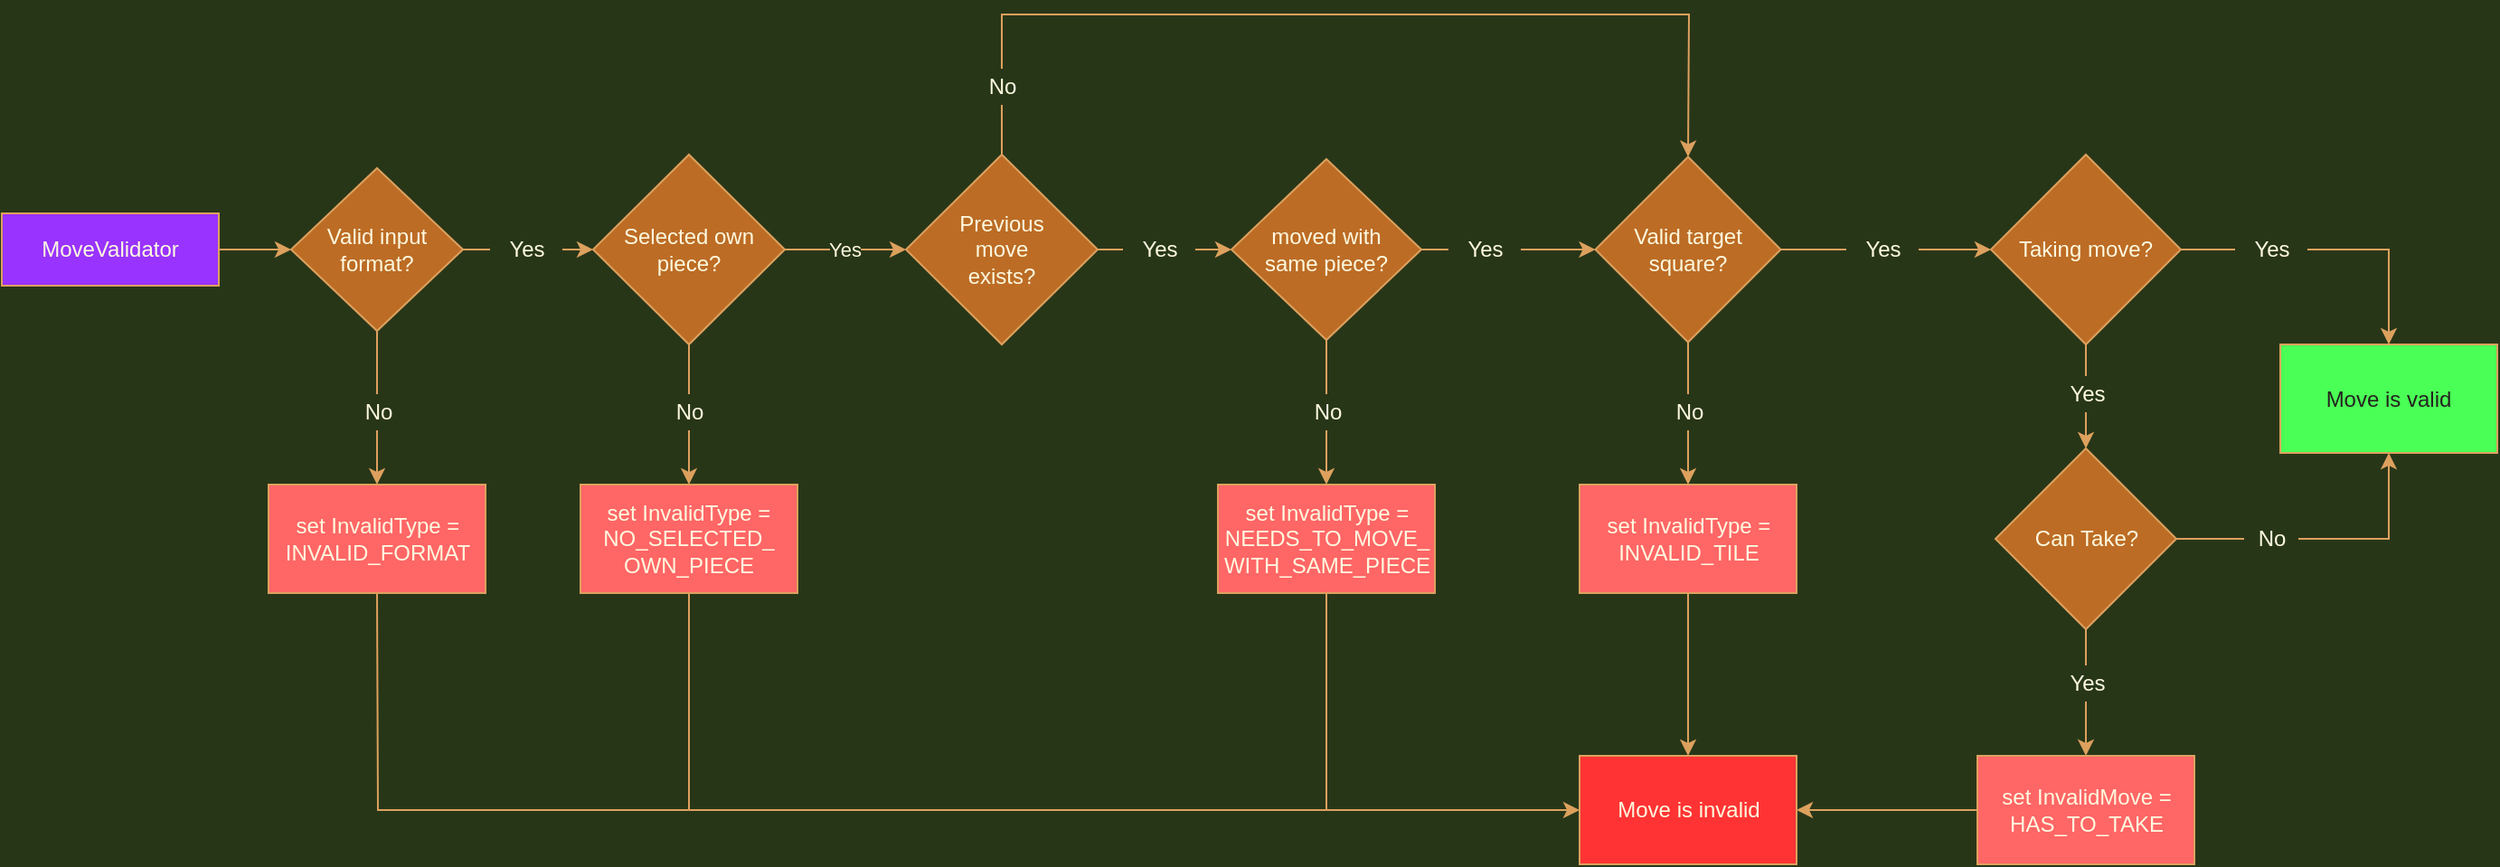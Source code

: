 <mxfile version="16.6.2" type="device"><diagram id="C5RBs43oDa-KdzZeNtuy" name="Page-1"><mxGraphModel dx="2585" dy="1385" grid="1" gridSize="10" guides="1" tooltips="1" connect="1" arrows="1" fold="1" page="1" pageScale="1" pageWidth="1654" pageHeight="1169" background="#283618" math="0" shadow="0"><root><mxCell id="WIyWlLk6GJQsqaUBKTNV-0"/><mxCell id="WIyWlLk6GJQsqaUBKTNV-1" parent="WIyWlLk6GJQsqaUBKTNV-0"/><mxCell id="WIyWlLk6GJQsqaUBKTNV-3" value="MoveValidator" style="rounded=0;whiteSpace=wrap;html=1;fontSize=12;glass=0;strokeWidth=1;shadow=0;fillColor=#9933FF;strokeColor=#DDA15E;fontColor=#FEFAE0;" parent="WIyWlLk6GJQsqaUBKTNV-1" vertex="1"><mxGeometry x="137" y="460" width="120" height="40" as="geometry"/></mxCell><mxCell id="5MT0Z-hDR_yx_rqy7XpR-117" style="edgeStyle=orthogonalEdgeStyle;orthogonalLoop=1;jettySize=auto;html=1;exitX=0.5;exitY=1;exitDx=0;exitDy=0;entryX=0.5;entryY=0;entryDx=0;entryDy=0;fontColor=#FEFAE0;strokeColor=#DDA15E;fillColor=#BC6C25;startArrow=none;" edge="1" parent="WIyWlLk6GJQsqaUBKTNV-1" source="5MT0Z-hDR_yx_rqy7XpR-118" target="5MT0Z-hDR_yx_rqy7XpR-47"><mxGeometry relative="1" as="geometry"/></mxCell><mxCell id="5MT0Z-hDR_yx_rqy7XpR-2" value="Selected own piece?" style="rhombus;whiteSpace=wrap;html=1;fillColor=#BC6C25;strokeColor=#DDA15E;fontColor=#FEFAE0;rounded=0;" vertex="1" parent="WIyWlLk6GJQsqaUBKTNV-1"><mxGeometry x="464" y="427.5" width="106" height="105" as="geometry"/></mxCell><mxCell id="5MT0Z-hDR_yx_rqy7XpR-5" value="&lt;div&gt;Previous&lt;/div&gt;&lt;div&gt;move&lt;/div&gt;&lt;div&gt;exists?&lt;br&gt;&lt;/div&gt;" style="rhombus;whiteSpace=wrap;html=1;fillColor=#BC6C25;strokeColor=#DDA15E;fontColor=#FEFAE0;rounded=0;" vertex="1" parent="WIyWlLk6GJQsqaUBKTNV-1"><mxGeometry x="637" y="427.5" width="106" height="105" as="geometry"/></mxCell><mxCell id="5MT0Z-hDR_yx_rqy7XpR-7" value="" style="endArrow=classic;html=1;rounded=0;entryX=0;entryY=0.5;entryDx=0;entryDy=0;exitX=1;exitY=0.5;exitDx=0;exitDy=0;labelBackgroundColor=#283618;strokeColor=#DDA15E;fontColor=#FEFAE0;" edge="1" parent="WIyWlLk6GJQsqaUBKTNV-1" source="5MT0Z-hDR_yx_rqy7XpR-2" target="5MT0Z-hDR_yx_rqy7XpR-5"><mxGeometry width="50" height="50" relative="1" as="geometry"><mxPoint x="497" y="750" as="sourcePoint"/><mxPoint x="547" y="700" as="targetPoint"/><Array as="points"/></mxGeometry></mxCell><mxCell id="5MT0Z-hDR_yx_rqy7XpR-9" value="Yes" style="edgeLabel;html=1;align=center;verticalAlign=middle;resizable=0;points=[];labelBackgroundColor=#283618;fontColor=#FEFAE0;rounded=0;" vertex="1" connectable="0" parent="5MT0Z-hDR_yx_rqy7XpR-7"><mxGeometry x="-0.25" relative="1" as="geometry"><mxPoint x="8" as="offset"/></mxGeometry></mxCell><mxCell id="5MT0Z-hDR_yx_rqy7XpR-10" value="Valid input format?" style="rhombus;whiteSpace=wrap;html=1;fillColor=#BC6C25;strokeColor=#DDA15E;fontColor=#FEFAE0;rounded=0;" vertex="1" parent="WIyWlLk6GJQsqaUBKTNV-1"><mxGeometry x="297" y="435" width="95" height="90" as="geometry"/></mxCell><mxCell id="5MT0Z-hDR_yx_rqy7XpR-13" value="" style="endArrow=classic;html=1;rounded=0;exitX=1;exitY=0.5;exitDx=0;exitDy=0;entryX=0;entryY=0.5;entryDx=0;entryDy=0;labelBackgroundColor=#283618;strokeColor=#DDA15E;fontColor=#FEFAE0;" edge="1" parent="WIyWlLk6GJQsqaUBKTNV-1" source="WIyWlLk6GJQsqaUBKTNV-3" target="5MT0Z-hDR_yx_rqy7XpR-10"><mxGeometry width="50" height="50" relative="1" as="geometry"><mxPoint x="497" y="750" as="sourcePoint"/><mxPoint x="547" y="700" as="targetPoint"/></mxGeometry></mxCell><mxCell id="5MT0Z-hDR_yx_rqy7XpR-17" value="" style="endArrow=classic;html=1;rounded=0;exitX=1;exitY=0.5;exitDx=0;exitDy=0;entryX=0;entryY=0.5;entryDx=0;entryDy=0;startArrow=none;labelBackgroundColor=#283618;strokeColor=#DDA15E;fontColor=#FEFAE0;" edge="1" parent="WIyWlLk6GJQsqaUBKTNV-1" source="5MT0Z-hDR_yx_rqy7XpR-18" target="5MT0Z-hDR_yx_rqy7XpR-2"><mxGeometry width="50" height="50" relative="1" as="geometry"><mxPoint x="497" y="750" as="sourcePoint"/><mxPoint x="332" y="597.5" as="targetPoint"/></mxGeometry></mxCell><mxCell id="5MT0Z-hDR_yx_rqy7XpR-21" value="" style="endArrow=classic;html=1;rounded=0;entryX=0;entryY=0.5;entryDx=0;entryDy=0;startArrow=none;labelBackgroundColor=#283618;strokeColor=#DDA15E;fontColor=#FEFAE0;" edge="1" parent="WIyWlLk6GJQsqaUBKTNV-1" source="5MT0Z-hDR_yx_rqy7XpR-66" target="5MT0Z-hDR_yx_rqy7XpR-23"><mxGeometry width="50" height="50" relative="1" as="geometry"><mxPoint x="497" y="810" as="sourcePoint"/><mxPoint x="332" y="950" as="targetPoint"/></mxGeometry></mxCell><mxCell id="5MT0Z-hDR_yx_rqy7XpR-92" style="edgeStyle=orthogonalEdgeStyle;rounded=0;orthogonalLoop=1;jettySize=auto;html=1;exitX=1;exitY=0.5;exitDx=0;exitDy=0;entryX=0;entryY=0.5;entryDx=0;entryDy=0;startArrow=none;labelBackgroundColor=#283618;strokeColor=#DDA15E;fontColor=#FEFAE0;" edge="1" parent="WIyWlLk6GJQsqaUBKTNV-1" source="5MT0Z-hDR_yx_rqy7XpR-25" target="5MT0Z-hDR_yx_rqy7XpR-32"><mxGeometry relative="1" as="geometry"/></mxCell><mxCell id="5MT0Z-hDR_yx_rqy7XpR-120" style="edgeStyle=orthogonalEdgeStyle;orthogonalLoop=1;jettySize=auto;html=1;exitX=0.5;exitY=1;exitDx=0;exitDy=0;entryX=0.5;entryY=0;entryDx=0;entryDy=0;fontColor=#FEFAE0;strokeColor=#DDA15E;fillColor=#BC6C25;startArrow=none;" edge="1" parent="WIyWlLk6GJQsqaUBKTNV-1" source="5MT0Z-hDR_yx_rqy7XpR-121" target="5MT0Z-hDR_yx_rqy7XpR-71"><mxGeometry relative="1" as="geometry"/></mxCell><mxCell id="5MT0Z-hDR_yx_rqy7XpR-23" value="&lt;div&gt;moved with &lt;br&gt;&lt;/div&gt;&lt;div&gt;same piece?&lt;/div&gt;" style="rhombus;whiteSpace=wrap;html=1;fillColor=#BC6C25;strokeColor=#DDA15E;fontColor=#FEFAE0;rounded=0;" vertex="1" parent="WIyWlLk6GJQsqaUBKTNV-1"><mxGeometry x="817" y="430" width="105" height="100" as="geometry"/></mxCell><mxCell id="5MT0Z-hDR_yx_rqy7XpR-97" style="edgeStyle=orthogonalEdgeStyle;rounded=0;orthogonalLoop=1;jettySize=auto;html=1;exitX=0.5;exitY=1;exitDx=0;exitDy=0;entryX=0.5;entryY=0;entryDx=0;entryDy=0;startArrow=none;labelBackgroundColor=#283618;strokeColor=#DDA15E;fontColor=#FEFAE0;" edge="1" parent="WIyWlLk6GJQsqaUBKTNV-1" source="5MT0Z-hDR_yx_rqy7XpR-98" target="5MT0Z-hDR_yx_rqy7XpR-58"><mxGeometry relative="1" as="geometry"/></mxCell><mxCell id="5MT0Z-hDR_yx_rqy7XpR-126" style="edgeStyle=orthogonalEdgeStyle;orthogonalLoop=1;jettySize=auto;html=1;exitX=1;exitY=0.5;exitDx=0;exitDy=0;entryX=0.5;entryY=0;entryDx=0;entryDy=0;fontColor=#FEFAE0;strokeColor=#DDA15E;fillColor=#BC6C25;rounded=0;startArrow=none;" edge="1" parent="WIyWlLk6GJQsqaUBKTNV-1" source="5MT0Z-hDR_yx_rqy7XpR-127" target="5MT0Z-hDR_yx_rqy7XpR-40"><mxGeometry relative="1" as="geometry"/></mxCell><mxCell id="5MT0Z-hDR_yx_rqy7XpR-28" value="Taking move?" style="rhombus;whiteSpace=wrap;html=1;fillColor=#BC6C25;strokeColor=#DDA15E;fontColor=#FEFAE0;rounded=0;" vertex="1" parent="WIyWlLk6GJQsqaUBKTNV-1"><mxGeometry x="1237" y="427.5" width="105" height="105" as="geometry"/></mxCell><mxCell id="5MT0Z-hDR_yx_rqy7XpR-94" style="edgeStyle=orthogonalEdgeStyle;rounded=0;orthogonalLoop=1;jettySize=auto;html=1;exitX=1;exitY=0.5;exitDx=0;exitDy=0;entryX=0;entryY=0.5;entryDx=0;entryDy=0;startArrow=none;labelBackgroundColor=#283618;strokeColor=#DDA15E;fontColor=#FEFAE0;" edge="1" parent="WIyWlLk6GJQsqaUBKTNV-1" source="5MT0Z-hDR_yx_rqy7XpR-95" target="5MT0Z-hDR_yx_rqy7XpR-28"><mxGeometry relative="1" as="geometry"/></mxCell><mxCell id="5MT0Z-hDR_yx_rqy7XpR-123" style="edgeStyle=orthogonalEdgeStyle;orthogonalLoop=1;jettySize=auto;html=1;exitX=0.5;exitY=1;exitDx=0;exitDy=0;entryX=0.5;entryY=0;entryDx=0;entryDy=0;fontColor=#FEFAE0;strokeColor=#DDA15E;fillColor=#BC6C25;startArrow=none;" edge="1" parent="WIyWlLk6GJQsqaUBKTNV-1" source="5MT0Z-hDR_yx_rqy7XpR-124" target="5MT0Z-hDR_yx_rqy7XpR-83"><mxGeometry relative="1" as="geometry"/></mxCell><mxCell id="5MT0Z-hDR_yx_rqy7XpR-32" value="&lt;div&gt;Valid target &lt;br&gt;&lt;/div&gt;&lt;div&gt;square?&lt;br&gt;&lt;/div&gt;" style="rhombus;whiteSpace=wrap;html=1;fillColor=#BC6C25;strokeColor=#DDA15E;fontColor=#FEFAE0;rounded=0;" vertex="1" parent="WIyWlLk6GJQsqaUBKTNV-1"><mxGeometry x="1018.25" y="428.75" width="102.5" height="102.5" as="geometry"/></mxCell><mxCell id="5MT0Z-hDR_yx_rqy7XpR-39" value="Move is invalid" style="rounded=0;whiteSpace=wrap;html=1;fillColor=#FF3333;strokeColor=#DDA15E;fontColor=#FEFAE0;" vertex="1" parent="WIyWlLk6GJQsqaUBKTNV-1"><mxGeometry x="1009.5" y="760" width="120" height="60" as="geometry"/></mxCell><mxCell id="5MT0Z-hDR_yx_rqy7XpR-40" value="Move is valid" style="rounded=0;whiteSpace=wrap;html=1;fillColor=#4AFF56;strokeColor=#DDA15E;fontColor=#24231F;" vertex="1" parent="WIyWlLk6GJQsqaUBKTNV-1"><mxGeometry x="1397" y="532.5" width="120" height="60" as="geometry"/></mxCell><mxCell id="5MT0Z-hDR_yx_rqy7XpR-43" value="set InvalidType = INVALID_FORMAT" style="rounded=0;whiteSpace=wrap;html=1;fillColor=#FF6666;strokeColor=#DDA15E;fontColor=#FEFAE0;" vertex="1" parent="WIyWlLk6GJQsqaUBKTNV-1"><mxGeometry x="284.5" y="610" width="120" height="60" as="geometry"/></mxCell><mxCell id="5MT0Z-hDR_yx_rqy7XpR-44" value="" style="endArrow=classic;html=1;rounded=0;exitX=0.5;exitY=1;exitDx=0;exitDy=0;entryX=0.5;entryY=0;entryDx=0;entryDy=0;startArrow=none;labelBackgroundColor=#283618;strokeColor=#DDA15E;fontColor=#FEFAE0;" edge="1" parent="WIyWlLk6GJQsqaUBKTNV-1" source="5MT0Z-hDR_yx_rqy7XpR-45" target="5MT0Z-hDR_yx_rqy7XpR-43"><mxGeometry width="50" height="50" relative="1" as="geometry"><mxPoint x="497" y="690" as="sourcePoint"/><mxPoint x="547" y="640" as="targetPoint"/></mxGeometry></mxCell><mxCell id="5MT0Z-hDR_yx_rqy7XpR-47" value="&lt;div&gt;set InvalidType = NO_SELECTED_&lt;/div&gt;&lt;div&gt;OWN_PIECE&lt;/div&gt;" style="rounded=0;whiteSpace=wrap;html=1;fillColor=#FF6666;strokeColor=#DDA15E;fontColor=#FEFAE0;" vertex="1" parent="WIyWlLk6GJQsqaUBKTNV-1"><mxGeometry x="457" y="610" width="120" height="60" as="geometry"/></mxCell><mxCell id="5MT0Z-hDR_yx_rqy7XpR-53" value="" style="endArrow=classic;html=1;rounded=0;startArrow=none;entryX=0.5;entryY=0;entryDx=0;entryDy=0;labelBackgroundColor=#283618;strokeColor=#DDA15E;fontColor=#FEFAE0;" edge="1" parent="WIyWlLk6GJQsqaUBKTNV-1" source="5MT0Z-hDR_yx_rqy7XpR-51" target="5MT0Z-hDR_yx_rqy7XpR-32"><mxGeometry width="50" height="50" relative="1" as="geometry"><mxPoint x="690" y="590" as="sourcePoint"/><mxPoint x="187" y="823" as="targetPoint"/><Array as="points"><mxPoint x="690" y="350"/><mxPoint x="1070" y="350"/></Array></mxGeometry></mxCell><mxCell id="5MT0Z-hDR_yx_rqy7XpR-51" value="No" style="text;html=1;align=center;verticalAlign=middle;resizable=0;points=[];autosize=1;strokeColor=none;fillColor=none;fontColor=#FEFAE0;rounded=0;" vertex="1" parent="WIyWlLk6GJQsqaUBKTNV-1"><mxGeometry x="675" y="380" width="30" height="20" as="geometry"/></mxCell><mxCell id="5MT0Z-hDR_yx_rqy7XpR-54" value="" style="endArrow=none;html=1;rounded=0;exitX=0.5;exitY=0;exitDx=0;exitDy=0;labelBackgroundColor=#283618;strokeColor=#DDA15E;fontColor=#FEFAE0;" edge="1" parent="WIyWlLk6GJQsqaUBKTNV-1" source="5MT0Z-hDR_yx_rqy7XpR-5" target="5MT0Z-hDR_yx_rqy7XpR-51"><mxGeometry width="50" height="50" relative="1" as="geometry"><mxPoint x="279" y="822.5" as="sourcePoint"/><mxPoint x="187" y="823" as="targetPoint"/></mxGeometry></mxCell><mxCell id="5MT0Z-hDR_yx_rqy7XpR-100" style="edgeStyle=orthogonalEdgeStyle;rounded=0;orthogonalLoop=1;jettySize=auto;html=1;exitX=0.5;exitY=1;exitDx=0;exitDy=0;entryX=0.5;entryY=0;entryDx=0;entryDy=0;startArrow=none;labelBackgroundColor=#283618;strokeColor=#DDA15E;fontColor=#FEFAE0;" edge="1" parent="WIyWlLk6GJQsqaUBKTNV-1" source="5MT0Z-hDR_yx_rqy7XpR-101" target="5MT0Z-hDR_yx_rqy7XpR-76"><mxGeometry relative="1" as="geometry"/></mxCell><mxCell id="5MT0Z-hDR_yx_rqy7XpR-103" style="edgeStyle=orthogonalEdgeStyle;rounded=0;orthogonalLoop=1;jettySize=auto;html=1;exitX=1;exitY=0.5;exitDx=0;exitDy=0;entryX=0.5;entryY=1;entryDx=0;entryDy=0;startArrow=none;labelBackgroundColor=#283618;strokeColor=#DDA15E;fontColor=#FEFAE0;" edge="1" parent="WIyWlLk6GJQsqaUBKTNV-1" source="5MT0Z-hDR_yx_rqy7XpR-104" target="5MT0Z-hDR_yx_rqy7XpR-40"><mxGeometry relative="1" as="geometry"/></mxCell><mxCell id="5MT0Z-hDR_yx_rqy7XpR-58" value="Can Take?" style="rhombus;whiteSpace=wrap;html=1;fillColor=#BC6C25;strokeColor=#DDA15E;fontColor=#FEFAE0;rounded=0;" vertex="1" parent="WIyWlLk6GJQsqaUBKTNV-1"><mxGeometry x="1239.5" y="590" width="100" height="100" as="geometry"/></mxCell><mxCell id="5MT0Z-hDR_yx_rqy7XpR-66" value="Yes" style="text;html=1;align=center;verticalAlign=middle;resizable=0;points=[];autosize=1;strokeColor=none;fillColor=none;fontColor=#FEFAE0;rounded=0;" vertex="1" parent="WIyWlLk6GJQsqaUBKTNV-1"><mxGeometry x="757" y="470" width="40" height="20" as="geometry"/></mxCell><mxCell id="5MT0Z-hDR_yx_rqy7XpR-67" value="" style="endArrow=none;html=1;rounded=0;exitX=1;exitY=0.5;exitDx=0;exitDy=0;labelBackgroundColor=#283618;strokeColor=#DDA15E;fontColor=#FEFAE0;" edge="1" parent="WIyWlLk6GJQsqaUBKTNV-1" source="5MT0Z-hDR_yx_rqy7XpR-5" target="5MT0Z-hDR_yx_rqy7XpR-66"><mxGeometry width="50" height="50" relative="1" as="geometry"><mxPoint x="332" y="875" as="sourcePoint"/><mxPoint x="332.5" y="940" as="targetPoint"/></mxGeometry></mxCell><mxCell id="5MT0Z-hDR_yx_rqy7XpR-113" style="edgeStyle=orthogonalEdgeStyle;rounded=0;orthogonalLoop=1;jettySize=auto;html=1;exitX=0.5;exitY=1;exitDx=0;exitDy=0;entryX=0;entryY=0.5;entryDx=0;entryDy=0;labelBackgroundColor=#283618;strokeColor=#DDA15E;fontColor=#FEFAE0;" edge="1" parent="WIyWlLk6GJQsqaUBKTNV-1" source="5MT0Z-hDR_yx_rqy7XpR-71" target="5MT0Z-hDR_yx_rqy7XpR-39"><mxGeometry relative="1" as="geometry"/></mxCell><mxCell id="5MT0Z-hDR_yx_rqy7XpR-71" value="&lt;div&gt;set InvalidType = NEEDS_TO_MOVE_&lt;/div&gt;&lt;div&gt;WITH_SAME_PIECE&lt;br&gt;&lt;/div&gt;" style="rounded=0;whiteSpace=wrap;html=1;fillColor=#FF6666;strokeColor=#DDA15E;fontColor=#FEFAE0;" vertex="1" parent="WIyWlLk6GJQsqaUBKTNV-1"><mxGeometry x="809.5" y="610" width="120" height="60" as="geometry"/></mxCell><mxCell id="5MT0Z-hDR_yx_rqy7XpR-112" style="edgeStyle=orthogonalEdgeStyle;rounded=0;orthogonalLoop=1;jettySize=auto;html=1;exitX=0;exitY=0.5;exitDx=0;exitDy=0;entryX=1;entryY=0.5;entryDx=0;entryDy=0;labelBackgroundColor=#283618;strokeColor=#DDA15E;fontColor=#FEFAE0;" edge="1" parent="WIyWlLk6GJQsqaUBKTNV-1" source="5MT0Z-hDR_yx_rqy7XpR-76" target="5MT0Z-hDR_yx_rqy7XpR-39"><mxGeometry relative="1" as="geometry"/></mxCell><mxCell id="5MT0Z-hDR_yx_rqy7XpR-76" value="&lt;div&gt;set InvalidMove =&lt;/div&gt;&lt;div&gt;HAS_TO_TAKE&lt;br&gt;&lt;/div&gt;" style="rounded=0;whiteSpace=wrap;html=1;fillColor=#FF6666;strokeColor=#DDA15E;fontColor=#FEFAE0;" vertex="1" parent="WIyWlLk6GJQsqaUBKTNV-1"><mxGeometry x="1229.5" y="760" width="120" height="60" as="geometry"/></mxCell><mxCell id="5MT0Z-hDR_yx_rqy7XpR-111" style="edgeStyle=orthogonalEdgeStyle;rounded=0;orthogonalLoop=1;jettySize=auto;html=1;exitX=0.5;exitY=1;exitDx=0;exitDy=0;entryX=0.5;entryY=0;entryDx=0;entryDy=0;labelBackgroundColor=#283618;strokeColor=#DDA15E;fontColor=#FEFAE0;" edge="1" parent="WIyWlLk6GJQsqaUBKTNV-1" source="5MT0Z-hDR_yx_rqy7XpR-83" target="5MT0Z-hDR_yx_rqy7XpR-39"><mxGeometry relative="1" as="geometry"/></mxCell><mxCell id="5MT0Z-hDR_yx_rqy7XpR-83" value="&lt;div&gt;set InvalidType = &lt;br&gt;&lt;/div&gt;&lt;div&gt;INVALID_TILE&lt;br&gt;&lt;/div&gt;" style="rounded=0;whiteSpace=wrap;html=1;fillColor=#FF6666;strokeColor=#DDA15E;fontColor=#FEFAE0;" vertex="1" parent="WIyWlLk6GJQsqaUBKTNV-1"><mxGeometry x="1009.5" y="610" width="120" height="60" as="geometry"/></mxCell><mxCell id="5MT0Z-hDR_yx_rqy7XpR-18" value="Yes" style="text;html=1;align=center;verticalAlign=middle;resizable=0;points=[];autosize=1;strokeColor=none;fillColor=none;fontColor=#FEFAE0;rounded=0;" vertex="1" parent="WIyWlLk6GJQsqaUBKTNV-1"><mxGeometry x="407" y="470" width="40" height="20" as="geometry"/></mxCell><mxCell id="5MT0Z-hDR_yx_rqy7XpR-89" value="" style="endArrow=none;html=1;rounded=0;exitX=1;exitY=0.5;exitDx=0;exitDy=0;entryX=0;entryY=0.5;entryDx=0;entryDy=0;startArrow=none;labelBackgroundColor=#283618;strokeColor=#DDA15E;fontColor=#FEFAE0;" edge="1" parent="WIyWlLk6GJQsqaUBKTNV-1" source="5MT0Z-hDR_yx_rqy7XpR-10" target="5MT0Z-hDR_yx_rqy7XpR-18"><mxGeometry width="50" height="50" relative="1" as="geometry"><mxPoint x="392.0" y="480" as="sourcePoint"/><mxPoint x="487.0" y="480" as="targetPoint"/></mxGeometry></mxCell><mxCell id="5MT0Z-hDR_yx_rqy7XpR-45" value="No" style="text;html=1;align=center;verticalAlign=middle;resizable=0;points=[];autosize=1;strokeColor=none;fillColor=none;fontColor=#FEFAE0;rounded=0;" vertex="1" parent="WIyWlLk6GJQsqaUBKTNV-1"><mxGeometry x="329.5" y="560" width="30" height="20" as="geometry"/></mxCell><mxCell id="5MT0Z-hDR_yx_rqy7XpR-90" value="" style="endArrow=none;html=1;rounded=0;exitX=0.5;exitY=1;exitDx=0;exitDy=0;entryX=0.5;entryY=0;entryDx=0;entryDy=0;startArrow=none;labelBackgroundColor=#283618;strokeColor=#DDA15E;fontColor=#FEFAE0;" edge="1" parent="WIyWlLk6GJQsqaUBKTNV-1" source="5MT0Z-hDR_yx_rqy7XpR-10" target="5MT0Z-hDR_yx_rqy7XpR-45"><mxGeometry width="50" height="50" relative="1" as="geometry"><mxPoint x="344.5" y="525" as="sourcePoint"/><mxPoint x="344.5" y="610" as="targetPoint"/></mxGeometry></mxCell><mxCell id="5MT0Z-hDR_yx_rqy7XpR-25" value="Yes" style="text;html=1;align=center;verticalAlign=middle;resizable=0;points=[];autosize=1;strokeColor=none;fillColor=none;fontColor=#FEFAE0;rounded=0;" vertex="1" parent="WIyWlLk6GJQsqaUBKTNV-1"><mxGeometry x="937" y="470" width="40" height="20" as="geometry"/></mxCell><mxCell id="5MT0Z-hDR_yx_rqy7XpR-93" value="" style="edgeStyle=orthogonalEdgeStyle;rounded=0;orthogonalLoop=1;jettySize=auto;html=1;exitX=1;exitY=0.5;exitDx=0;exitDy=0;entryX=0;entryY=0.5;entryDx=0;entryDy=0;endArrow=none;labelBackgroundColor=#283618;strokeColor=#DDA15E;fontColor=#FEFAE0;" edge="1" parent="WIyWlLk6GJQsqaUBKTNV-1" source="5MT0Z-hDR_yx_rqy7XpR-23" target="5MT0Z-hDR_yx_rqy7XpR-25"><mxGeometry relative="1" as="geometry"><mxPoint x="922" y="480" as="sourcePoint"/><mxPoint x="1007" y="480" as="targetPoint"/></mxGeometry></mxCell><mxCell id="5MT0Z-hDR_yx_rqy7XpR-95" value="Yes" style="text;html=1;align=center;verticalAlign=middle;resizable=0;points=[];autosize=1;strokeColor=none;fillColor=none;fontColor=#FEFAE0;rounded=0;" vertex="1" parent="WIyWlLk6GJQsqaUBKTNV-1"><mxGeometry x="1157" y="470" width="40" height="20" as="geometry"/></mxCell><mxCell id="5MT0Z-hDR_yx_rqy7XpR-96" value="" style="edgeStyle=orthogonalEdgeStyle;rounded=0;orthogonalLoop=1;jettySize=auto;html=1;exitX=1;exitY=0.5;exitDx=0;exitDy=0;entryX=0;entryY=0.5;entryDx=0;entryDy=0;endArrow=none;labelBackgroundColor=#283618;strokeColor=#DDA15E;fontColor=#FEFAE0;" edge="1" parent="WIyWlLk6GJQsqaUBKTNV-1" source="5MT0Z-hDR_yx_rqy7XpR-32" target="5MT0Z-hDR_yx_rqy7XpR-95"><mxGeometry relative="1" as="geometry"><mxPoint x="1132" y="480" as="sourcePoint"/><mxPoint x="1237" y="480" as="targetPoint"/></mxGeometry></mxCell><mxCell id="5MT0Z-hDR_yx_rqy7XpR-98" value="Yes" style="text;html=1;align=center;verticalAlign=middle;resizable=0;points=[];autosize=1;strokeColor=none;fillColor=none;fontColor=#FEFAE0;rounded=0;" vertex="1" parent="WIyWlLk6GJQsqaUBKTNV-1"><mxGeometry x="1269.5" y="550" width="40" height="20" as="geometry"/></mxCell><mxCell id="5MT0Z-hDR_yx_rqy7XpR-99" value="" style="edgeStyle=orthogonalEdgeStyle;rounded=0;orthogonalLoop=1;jettySize=auto;html=1;exitX=0.5;exitY=1;exitDx=0;exitDy=0;entryX=0.5;entryY=0;entryDx=0;entryDy=0;endArrow=none;labelBackgroundColor=#283618;strokeColor=#DDA15E;fontColor=#FEFAE0;" edge="1" parent="WIyWlLk6GJQsqaUBKTNV-1" source="5MT0Z-hDR_yx_rqy7XpR-28" target="5MT0Z-hDR_yx_rqy7XpR-98"><mxGeometry relative="1" as="geometry"><mxPoint x="1289.5" y="532.5" as="sourcePoint"/><mxPoint x="1289.5" y="590" as="targetPoint"/></mxGeometry></mxCell><mxCell id="5MT0Z-hDR_yx_rqy7XpR-101" value="Yes" style="text;html=1;align=center;verticalAlign=middle;resizable=0;points=[];autosize=1;strokeColor=none;fillColor=none;fontColor=#FEFAE0;rounded=0;" vertex="1" parent="WIyWlLk6GJQsqaUBKTNV-1"><mxGeometry x="1269.5" y="710" width="40" height="20" as="geometry"/></mxCell><mxCell id="5MT0Z-hDR_yx_rqy7XpR-102" value="" style="edgeStyle=orthogonalEdgeStyle;rounded=0;orthogonalLoop=1;jettySize=auto;html=1;exitX=0.5;exitY=1;exitDx=0;exitDy=0;entryX=0.5;entryY=0;entryDx=0;entryDy=0;endArrow=none;labelBackgroundColor=#283618;strokeColor=#DDA15E;fontColor=#FEFAE0;" edge="1" parent="WIyWlLk6GJQsqaUBKTNV-1" source="5MT0Z-hDR_yx_rqy7XpR-58" target="5MT0Z-hDR_yx_rqy7XpR-101"><mxGeometry relative="1" as="geometry"><mxPoint x="1289.5" y="690" as="sourcePoint"/><mxPoint x="1289.5" y="760" as="targetPoint"/></mxGeometry></mxCell><mxCell id="5MT0Z-hDR_yx_rqy7XpR-104" value="No" style="text;html=1;align=center;verticalAlign=middle;resizable=0;points=[];autosize=1;strokeColor=none;fillColor=none;fontColor=#FEFAE0;rounded=0;" vertex="1" parent="WIyWlLk6GJQsqaUBKTNV-1"><mxGeometry x="1377" y="630" width="30" height="20" as="geometry"/></mxCell><mxCell id="5MT0Z-hDR_yx_rqy7XpR-109" value="" style="endArrow=none;html=1;rounded=0;entryX=1;entryY=0.5;entryDx=0;entryDy=0;labelBackgroundColor=#283618;strokeColor=#DDA15E;fontColor=#FEFAE0;" edge="1" parent="WIyWlLk6GJQsqaUBKTNV-1" source="5MT0Z-hDR_yx_rqy7XpR-104" target="5MT0Z-hDR_yx_rqy7XpR-58"><mxGeometry width="50" height="50" relative="1" as="geometry"><mxPoint x="847" y="730" as="sourcePoint"/><mxPoint x="897" y="680" as="targetPoint"/></mxGeometry></mxCell><mxCell id="5MT0Z-hDR_yx_rqy7XpR-115" value="" style="endArrow=none;html=1;rounded=0;exitX=0.5;exitY=1;exitDx=0;exitDy=0;labelBackgroundColor=#283618;strokeColor=#DDA15E;fontColor=#FEFAE0;" edge="1" parent="WIyWlLk6GJQsqaUBKTNV-1" source="5MT0Z-hDR_yx_rqy7XpR-47"><mxGeometry width="50" height="50" relative="1" as="geometry"><mxPoint x="847" y="730" as="sourcePoint"/><mxPoint x="877" y="790" as="targetPoint"/><Array as="points"><mxPoint x="517" y="790"/></Array></mxGeometry></mxCell><mxCell id="5MT0Z-hDR_yx_rqy7XpR-116" value="" style="endArrow=none;html=1;rounded=0;exitX=0.5;exitY=1;exitDx=0;exitDy=0;labelBackgroundColor=#283618;strokeColor=#DDA15E;fontColor=#FEFAE0;" edge="1" parent="WIyWlLk6GJQsqaUBKTNV-1" source="5MT0Z-hDR_yx_rqy7XpR-43"><mxGeometry width="50" height="50" relative="1" as="geometry"><mxPoint x="847" y="730" as="sourcePoint"/><mxPoint x="517" y="790" as="targetPoint"/><Array as="points"><mxPoint x="345" y="790"/></Array></mxGeometry></mxCell><mxCell id="5MT0Z-hDR_yx_rqy7XpR-118" value="No" style="text;html=1;align=center;verticalAlign=middle;resizable=0;points=[];autosize=1;strokeColor=none;fillColor=none;fontColor=#FEFAE0;" vertex="1" parent="WIyWlLk6GJQsqaUBKTNV-1"><mxGeometry x="502" y="560" width="30" height="20" as="geometry"/></mxCell><mxCell id="5MT0Z-hDR_yx_rqy7XpR-119" value="" style="edgeStyle=orthogonalEdgeStyle;orthogonalLoop=1;jettySize=auto;html=1;exitX=0.5;exitY=1;exitDx=0;exitDy=0;entryX=0.5;entryY=0;entryDx=0;entryDy=0;fontColor=#FEFAE0;strokeColor=#DDA15E;fillColor=#BC6C25;endArrow=none;" edge="1" parent="WIyWlLk6GJQsqaUBKTNV-1" source="5MT0Z-hDR_yx_rqy7XpR-2" target="5MT0Z-hDR_yx_rqy7XpR-118"><mxGeometry relative="1" as="geometry"><mxPoint x="517" y="532.5" as="sourcePoint"/><mxPoint x="517" y="610" as="targetPoint"/></mxGeometry></mxCell><mxCell id="5MT0Z-hDR_yx_rqy7XpR-121" value="No" style="text;html=1;align=center;verticalAlign=middle;resizable=0;points=[];autosize=1;strokeColor=none;fillColor=none;fontColor=#FEFAE0;" vertex="1" parent="WIyWlLk6GJQsqaUBKTNV-1"><mxGeometry x="854.5" y="560" width="30" height="20" as="geometry"/></mxCell><mxCell id="5MT0Z-hDR_yx_rqy7XpR-122" value="" style="edgeStyle=orthogonalEdgeStyle;orthogonalLoop=1;jettySize=auto;html=1;exitX=0.5;exitY=1;exitDx=0;exitDy=0;entryX=0.5;entryY=0;entryDx=0;entryDy=0;fontColor=#FEFAE0;strokeColor=#DDA15E;fillColor=#BC6C25;endArrow=none;" edge="1" parent="WIyWlLk6GJQsqaUBKTNV-1" source="5MT0Z-hDR_yx_rqy7XpR-23" target="5MT0Z-hDR_yx_rqy7XpR-121"><mxGeometry relative="1" as="geometry"><mxPoint x="869.5" y="530" as="sourcePoint"/><mxPoint x="869.5" y="610" as="targetPoint"/></mxGeometry></mxCell><mxCell id="5MT0Z-hDR_yx_rqy7XpR-124" value="No" style="text;html=1;align=center;verticalAlign=middle;resizable=0;points=[];autosize=1;strokeColor=none;fillColor=none;fontColor=#FEFAE0;" vertex="1" parent="WIyWlLk6GJQsqaUBKTNV-1"><mxGeometry x="1054.5" y="560" width="30" height="20" as="geometry"/></mxCell><mxCell id="5MT0Z-hDR_yx_rqy7XpR-125" value="" style="edgeStyle=orthogonalEdgeStyle;orthogonalLoop=1;jettySize=auto;html=1;exitX=0.5;exitY=1;exitDx=0;exitDy=0;entryX=0.5;entryY=0;entryDx=0;entryDy=0;fontColor=#FEFAE0;strokeColor=#DDA15E;fillColor=#BC6C25;endArrow=none;" edge="1" parent="WIyWlLk6GJQsqaUBKTNV-1" source="5MT0Z-hDR_yx_rqy7XpR-32" target="5MT0Z-hDR_yx_rqy7XpR-124"><mxGeometry relative="1" as="geometry"><mxPoint x="1069.5" y="531.25" as="sourcePoint"/><mxPoint x="1069.5" y="610" as="targetPoint"/></mxGeometry></mxCell><mxCell id="5MT0Z-hDR_yx_rqy7XpR-127" value="Yes" style="text;html=1;align=center;verticalAlign=middle;resizable=0;points=[];autosize=1;strokeColor=none;fillColor=none;fontColor=#FEFAE0;" vertex="1" parent="WIyWlLk6GJQsqaUBKTNV-1"><mxGeometry x="1372" y="470" width="40" height="20" as="geometry"/></mxCell><mxCell id="5MT0Z-hDR_yx_rqy7XpR-129" value="" style="endArrow=none;html=1;rounded=0;fontColor=#FEFAE0;strokeColor=#DDA15E;fillColor=#BC6C25;exitX=1;exitY=0.5;exitDx=0;exitDy=0;" edge="1" parent="WIyWlLk6GJQsqaUBKTNV-1" source="5MT0Z-hDR_yx_rqy7XpR-28" target="5MT0Z-hDR_yx_rqy7XpR-127"><mxGeometry width="50" height="50" relative="1" as="geometry"><mxPoint x="797" y="700" as="sourcePoint"/><mxPoint x="847" y="650" as="targetPoint"/></mxGeometry></mxCell></root></mxGraphModel></diagram></mxfile>